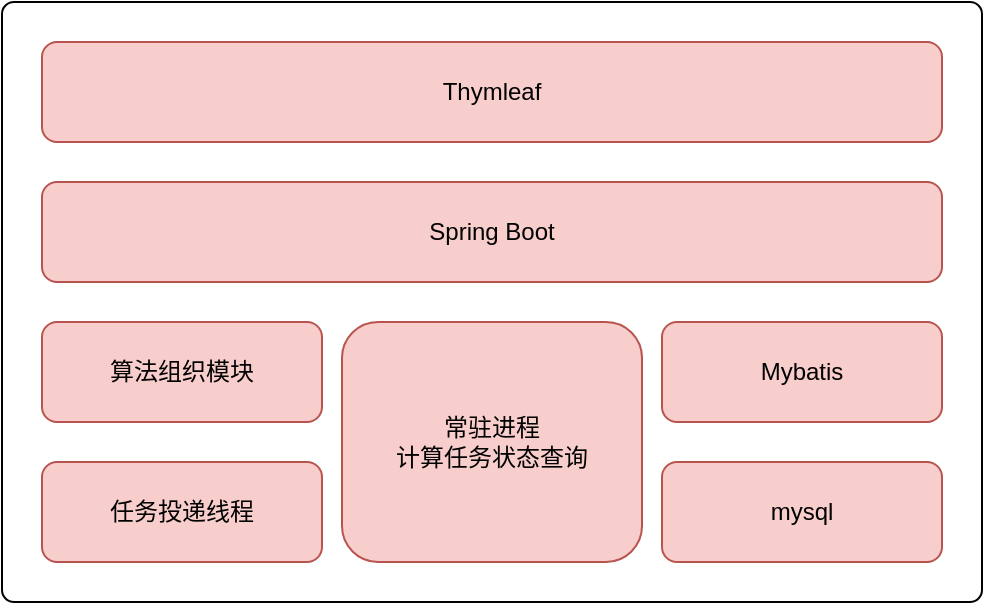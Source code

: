 <mxfile version="10.8.1" type="github"><diagram id="z-jZP0VaiHzMzCyoQ76F" name="第 1 页"><mxGraphModel dx="1398" dy="796" grid="1" gridSize="10" guides="1" tooltips="1" connect="1" arrows="1" fold="1" page="1" pageScale="1" pageWidth="827" pageHeight="1169" math="0" shadow="0"><root><mxCell id="0"/><mxCell id="1" parent="0"/><mxCell id="KbuaHob5-UNPkFdsxQsB-2" value="" style="rounded=1;whiteSpace=wrap;html=1;direction=west;fillColor=#ffffff;shadow=0;comic=0;glass=0;arcSize=2;" vertex="1" parent="1"><mxGeometry x="60" y="290" width="490" height="300" as="geometry"/></mxCell><mxCell id="KbuaHob5-UNPkFdsxQsB-5" value="Thymleaf" style="rounded=1;whiteSpace=wrap;html=1;fillColor=#f8cecc;strokeColor=#b85450;" vertex="1" parent="1"><mxGeometry x="80" y="310" width="450" height="50" as="geometry"/></mxCell><mxCell id="KbuaHob5-UNPkFdsxQsB-38" value="Spring Boot" style="rounded=1;whiteSpace=wrap;html=1;fillColor=#f8cecc;strokeColor=#b85450;" vertex="1" parent="1"><mxGeometry x="80" y="380" width="450" height="50" as="geometry"/></mxCell><mxCell id="KbuaHob5-UNPkFdsxQsB-39" value="Mybatis" style="rounded=1;whiteSpace=wrap;html=1;fillColor=#f8cecc;strokeColor=#b85450;" vertex="1" parent="1"><mxGeometry x="390" y="450" width="140" height="50" as="geometry"/></mxCell><mxCell id="KbuaHob5-UNPkFdsxQsB-40" value="mysql" style="rounded=1;whiteSpace=wrap;html=1;fillColor=#f8cecc;strokeColor=#b85450;" vertex="1" parent="1"><mxGeometry x="390" y="520" width="140" height="50" as="geometry"/></mxCell><mxCell id="KbuaHob5-UNPkFdsxQsB-41" value="算法组织模块" style="rounded=1;whiteSpace=wrap;html=1;fillColor=#f8cecc;strokeColor=#b85450;" vertex="1" parent="1"><mxGeometry x="80" y="450" width="140" height="50" as="geometry"/></mxCell><mxCell id="KbuaHob5-UNPkFdsxQsB-42" value="任务投递线程" style="rounded=1;whiteSpace=wrap;html=1;fillColor=#f8cecc;strokeColor=#b85450;" vertex="1" parent="1"><mxGeometry x="80" y="520" width="140" height="50" as="geometry"/></mxCell><mxCell id="KbuaHob5-UNPkFdsxQsB-43" value="常驻进程&lt;br&gt;计算任务状态查询&lt;br&gt;" style="rounded=1;whiteSpace=wrap;html=1;fillColor=#f8cecc;strokeColor=#b85450;" vertex="1" parent="1"><mxGeometry x="230" y="450" width="150" height="120" as="geometry"/></mxCell></root></mxGraphModel></diagram></mxfile>